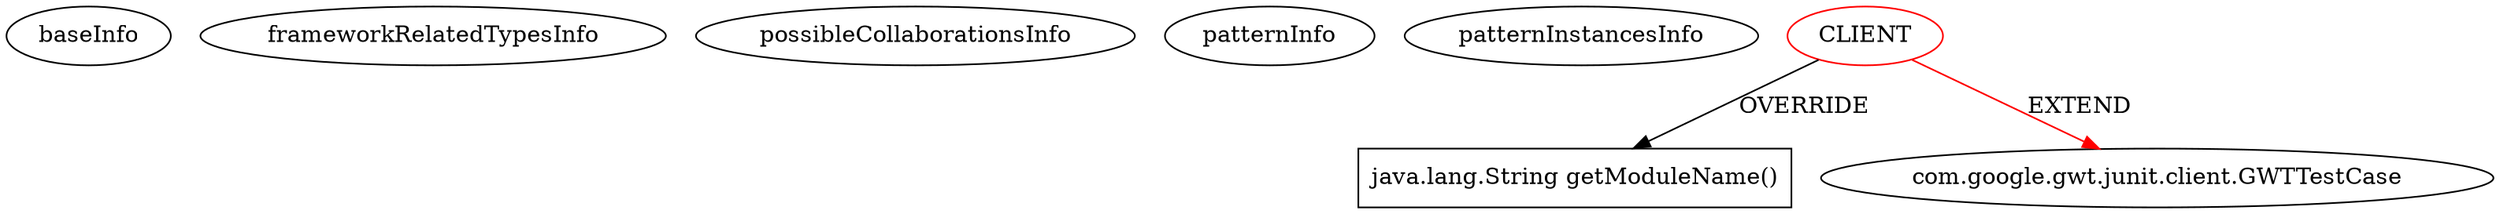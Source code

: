 digraph {
baseInfo[graphId=1460,category="pattern",isAnonymous=false,possibleRelation=false]
frameworkRelatedTypesInfo[0="com.google.gwt.junit.client.GWTTestCase"]
possibleCollaborationsInfo[]
patternInfo[frequency=5.0,patternRootClient=0]
patternInstancesInfo[0="niloc132-celltable-tools~/niloc132-celltable-tools/celltable-tools-master/src/test/java/com/colinalworth/celltable/columns/client/ColumnsWithFactoryTest.java~ColumnsWithFactoryTest~4235",1="niloc132-celltable-tools~/niloc132-celltable-tools/celltable-tools-master/src/test/java/com/colinalworth/celltable/columns/client/ColumnsTest.java~ColumnsTest~4236",2="lauflabs-gwt-garmin-api~/lauflabs-gwt-garmin-api/gwt-garmin-api-master/gwt-garmin-api/src/test/java/com/garmin/gwt/communicator/client/AbstractGarminGWTTest.java~AbstractGarminGWTTest~3603",3="timeu-processing-js-gwt~/timeu-processing-js-gwt/processing-js-gwt-master/processingjs-gwt/src/test/java/com/github/timeu/gwtlibs/processingjsgwt/client/ProcessingTest.java~ProcessingTest~4546",4="ggeorgovassilis-flatbus~/ggeorgovassilis-flatbus/flatbus-master/flatbus-test/src/test/java/com/bazarooma/flatbus/test/Tests.java~Tests~1356"]
2[label="java.lang.String getModuleName()",vertexType="OVERRIDING_METHOD_DECLARATION",isFrameworkType=false,shape=box]
0[label="CLIENT",vertexType="ROOT_CLIENT_CLASS_DECLARATION",isFrameworkType=false,color=red]
1[label="com.google.gwt.junit.client.GWTTestCase",vertexType="FRAMEWORK_CLASS_TYPE",isFrameworkType=false]
0->1[label="EXTEND",color=red]
0->2[label="OVERRIDE"]
}

